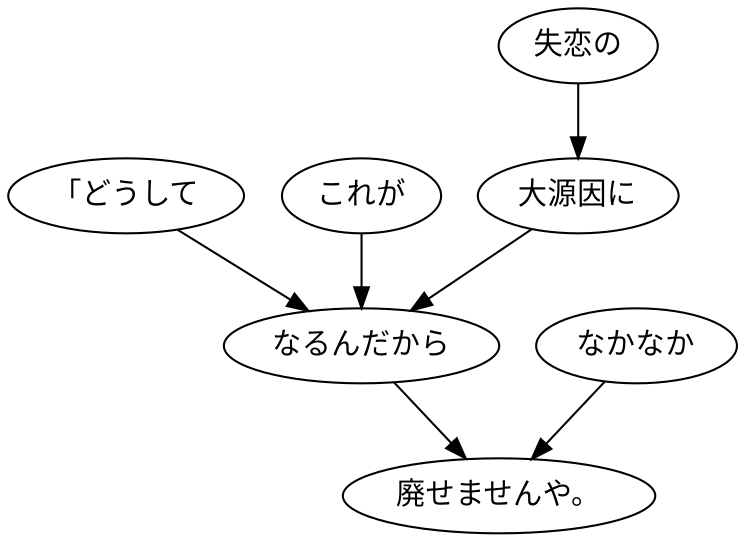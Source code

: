 digraph graph3614 {
	node0 [label="「どうして"];
	node1 [label="これが"];
	node2 [label="失恋の"];
	node3 [label="大源因に"];
	node4 [label="なるんだから"];
	node5 [label="なかなか"];
	node6 [label="廃せませんや。"];
	node0 -> node4;
	node1 -> node4;
	node2 -> node3;
	node3 -> node4;
	node4 -> node6;
	node5 -> node6;
}
